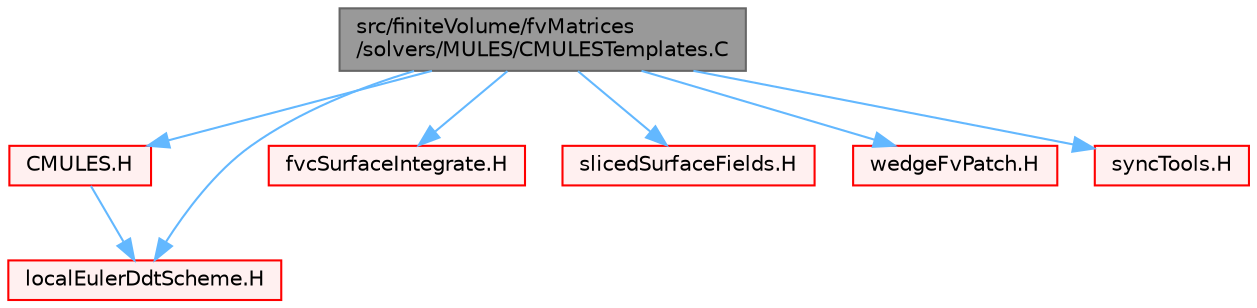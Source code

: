 digraph "src/finiteVolume/fvMatrices/solvers/MULES/CMULESTemplates.C"
{
 // LATEX_PDF_SIZE
  bgcolor="transparent";
  edge [fontname=Helvetica,fontsize=10,labelfontname=Helvetica,labelfontsize=10];
  node [fontname=Helvetica,fontsize=10,shape=box,height=0.2,width=0.4];
  Node1 [id="Node000001",label="src/finiteVolume/fvMatrices\l/solvers/MULES/CMULESTemplates.C",height=0.2,width=0.4,color="gray40", fillcolor="grey60", style="filled", fontcolor="black",tooltip=" "];
  Node1 -> Node2 [id="edge1_Node000001_Node000002",color="steelblue1",style="solid",tooltip=" "];
  Node2 [id="Node000002",label="CMULES.H",height=0.2,width=0.4,color="red", fillcolor="#FFF0F0", style="filled",URL="$CMULES_8H.html",tooltip="CMULES: Multidimensional universal limiter for explicit corrected implicit solution."];
  Node2 -> Node225 [id="edge2_Node000002_Node000225",color="steelblue1",style="solid",tooltip=" "];
  Node225 [id="Node000225",label="localEulerDdtScheme.H",height=0.2,width=0.4,color="red", fillcolor="#FFF0F0", style="filled",URL="$localEulerDdtScheme_8H.html",tooltip=" "];
  Node1 -> Node230 [id="edge3_Node000001_Node000230",color="steelblue1",style="solid",tooltip=" "];
  Node230 [id="Node000230",label="fvcSurfaceIntegrate.H",height=0.2,width=0.4,color="red", fillcolor="#FFF0F0", style="filled",URL="$fvcSurfaceIntegrate_8H.html",tooltip="Surface integrate surfaceField creating a volField. Surface sum a surfaceField creating a volField."];
  Node1 -> Node225 [id="edge4_Node000001_Node000225",color="steelblue1",style="solid",tooltip=" "];
  Node1 -> Node231 [id="edge5_Node000001_Node000231",color="steelblue1",style="solid",tooltip=" "];
  Node231 [id="Node000231",label="slicedSurfaceFields.H",height=0.2,width=0.4,color="red", fillcolor="#FFF0F0", style="filled",URL="$slicedSurfaceFields_8H.html",tooltip=" "];
  Node1 -> Node399 [id="edge6_Node000001_Node000399",color="steelblue1",style="solid",tooltip=" "];
  Node399 [id="Node000399",label="wedgeFvPatch.H",height=0.2,width=0.4,color="red", fillcolor="#FFF0F0", style="filled",URL="$wedgeFvPatch_8H.html",tooltip=" "];
  Node1 -> Node401 [id="edge7_Node000001_Node000401",color="steelblue1",style="solid",tooltip=" "];
  Node401 [id="Node000401",label="syncTools.H",height=0.2,width=0.4,color="red", fillcolor="#FFF0F0", style="filled",URL="$syncTools_8H.html",tooltip=" "];
}
